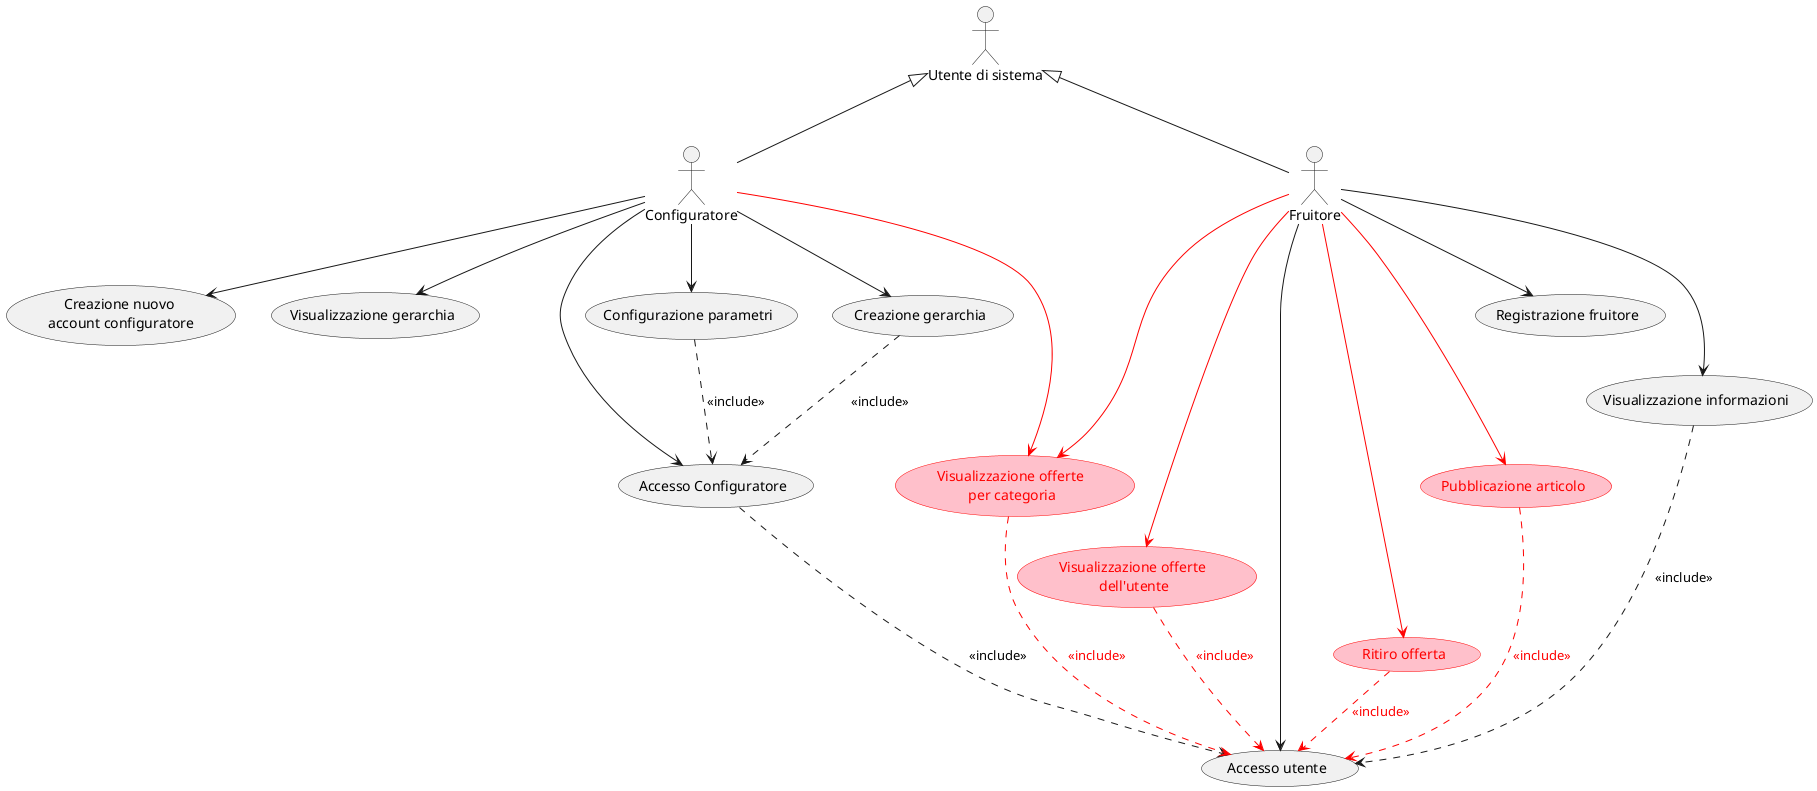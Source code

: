@startuml

:Utente di sistema: as user
:Configuratore: as conf

conf -up-|> user
conf --> (Accesso Configuratore)
conf --> (Creazione gerarchia)

conf --> (Creazione nuovo \naccount configuratore)
conf --> (Visualizzazione gerarchia)

(Accesso Configuratore) ..> (Accesso utente): <<include>>
(Creazione gerarchia) ..> (Accesso Configuratore): <<include>>

:Fruitore: as fruit

fruit -up-|> user

(Configurazione parametri)
(Registrazione fruitore)

conf --> (Configurazione parametri)
fruit --> (Visualizzazione informazioni)
fruit --> (Registrazione fruitore)
fruit --> (Accesso utente)
(Configurazione parametri) ..> (Accesso Configuratore) : <<include>>

(Visualizzazione informazioni) ..> (Accesso utente) : <<include>>

'VERSIONE 3 ==========================================

(Pubblicazione articolo) #pink;line:red;text:red
(Ritiro offerta) #pink;line:red;text:red
(Visualizzazione offerte \nper categoria) #pink;line:red;text:red
(Visualizzazione offerte \ndell'utente) #pink;line:red;text:red

fruit --> (Pubblicazione articolo) #red;text:red
fruit --> (Ritiro offerta) #red;text:red
fruit --> (Visualizzazione offerte \nper categoria) #red;text:red
conf --> (Visualizzazione offerte \nper categoria) #red;text:red
fruit --> (Visualizzazione offerte \ndell'utente) #red;text:red

(Creazione gerarchia) -[hidden]- (Visualizzazione offerte \nper categoria)
(Registrazione fruitore) -[hidden]- (Pubblicazione articolo)
(Pubblicazione articolo) -[hidden]- (Ritiro offerta)

(Visualizzazione offerte \ndell'utente) ..> (Accesso utente) #red;text:red : <<include>>
(Visualizzazione offerte \nper categoria) ..> (Accesso utente) #red;text:red : <<include>>
(Ritiro offerta) ..> (Accesso utente) #red;text:red : <<include>>
(Pubblicazione articolo)  ..> (Accesso utente) #red;text:red : <<include>>

@enduml

